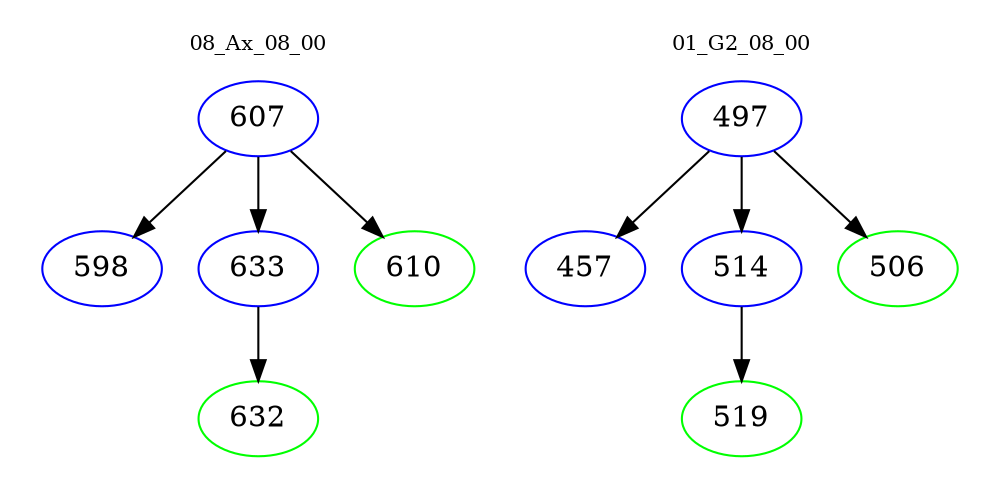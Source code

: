 digraph{
subgraph cluster_0 {
color = white
label = "08_Ax_08_00";
fontsize=10;
T0_607 [label="607", color="blue"]
T0_607 -> T0_598 [color="black"]
T0_598 [label="598", color="blue"]
T0_607 -> T0_633 [color="black"]
T0_633 [label="633", color="blue"]
T0_633 -> T0_632 [color="black"]
T0_632 [label="632", color="green"]
T0_607 -> T0_610 [color="black"]
T0_610 [label="610", color="green"]
}
subgraph cluster_1 {
color = white
label = "01_G2_08_00";
fontsize=10;
T1_497 [label="497", color="blue"]
T1_497 -> T1_457 [color="black"]
T1_457 [label="457", color="blue"]
T1_497 -> T1_514 [color="black"]
T1_514 [label="514", color="blue"]
T1_514 -> T1_519 [color="black"]
T1_519 [label="519", color="green"]
T1_497 -> T1_506 [color="black"]
T1_506 [label="506", color="green"]
}
}
